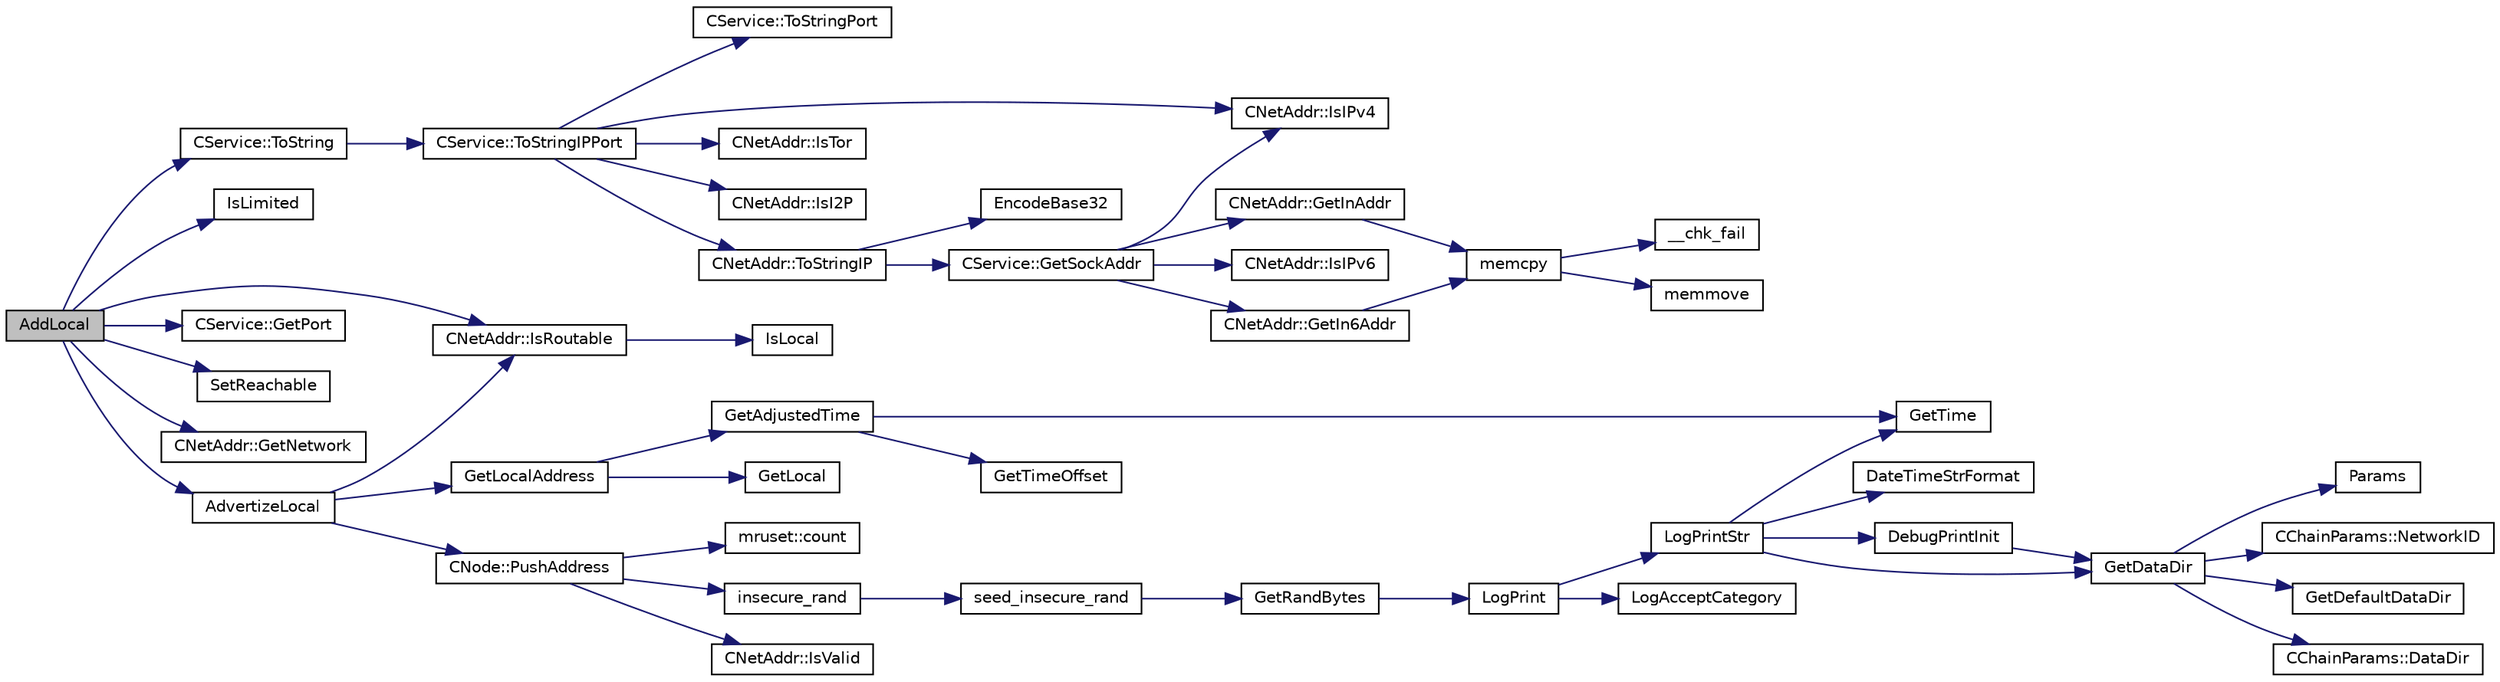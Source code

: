 digraph "AddLocal"
{
  edge [fontname="Helvetica",fontsize="10",labelfontname="Helvetica",labelfontsize="10"];
  node [fontname="Helvetica",fontsize="10",shape=record];
  rankdir="LR";
  Node0 [label="AddLocal",height=0.2,width=0.4,color="black", fillcolor="grey75", style="filled", fontcolor="black"];
  Node0 -> Node1 [color="midnightblue",fontsize="10",style="solid",fontname="Helvetica"];
  Node1 [label="CNetAddr::IsRoutable",height=0.2,width=0.4,color="black", fillcolor="white", style="filled",URL="$d3/dc3/class_c_net_addr.html#a4e3b2fea2a6151c76684b3812df4a5c3"];
  Node1 -> Node2 [color="midnightblue",fontsize="10",style="solid",fontname="Helvetica"];
  Node2 [label="IsLocal",height=0.2,width=0.4,color="black", fillcolor="white", style="filled",URL="$dd/d84/net_8cpp.html#a16fa1bd4d34c4c29c90903fc3cdf7517",tooltip="check whether a given address is potentially local "];
  Node0 -> Node3 [color="midnightblue",fontsize="10",style="solid",fontname="Helvetica"];
  Node3 [label="IsLimited",height=0.2,width=0.4,color="black", fillcolor="white", style="filled",URL="$dd/d84/net_8cpp.html#a96eb2fba6d80870802ac787b6ada4beb"];
  Node0 -> Node4 [color="midnightblue",fontsize="10",style="solid",fontname="Helvetica"];
  Node4 [label="CService::ToString",height=0.2,width=0.4,color="black", fillcolor="white", style="filled",URL="$d3/dcc/class_c_service.html#a225473158bc07c87a6a862160d73cfea"];
  Node4 -> Node5 [color="midnightblue",fontsize="10",style="solid",fontname="Helvetica"];
  Node5 [label="CService::ToStringIPPort",height=0.2,width=0.4,color="black", fillcolor="white", style="filled",URL="$d3/dcc/class_c_service.html#a224204c838b12eeb49ca7eabe6f75004"];
  Node5 -> Node6 [color="midnightblue",fontsize="10",style="solid",fontname="Helvetica"];
  Node6 [label="CNetAddr::IsIPv4",height=0.2,width=0.4,color="black", fillcolor="white", style="filled",URL="$d3/dc3/class_c_net_addr.html#a7021b79e9a33c342b68db09dbb6c2293"];
  Node5 -> Node7 [color="midnightblue",fontsize="10",style="solid",fontname="Helvetica"];
  Node7 [label="CNetAddr::IsTor",height=0.2,width=0.4,color="black", fillcolor="white", style="filled",URL="$d3/dc3/class_c_net_addr.html#a4db37b4997ff3b8c57959f2aa915a9a3"];
  Node5 -> Node8 [color="midnightblue",fontsize="10",style="solid",fontname="Helvetica"];
  Node8 [label="CNetAddr::IsI2P",height=0.2,width=0.4,color="black", fillcolor="white", style="filled",URL="$d3/dc3/class_c_net_addr.html#afc07b09ccfd8406c5aa30ce009727eab"];
  Node5 -> Node9 [color="midnightblue",fontsize="10",style="solid",fontname="Helvetica"];
  Node9 [label="CNetAddr::ToStringIP",height=0.2,width=0.4,color="black", fillcolor="white", style="filled",URL="$d3/dc3/class_c_net_addr.html#a0c8d9b5ed3824546ff4dccca3b28b073"];
  Node9 -> Node10 [color="midnightblue",fontsize="10",style="solid",fontname="Helvetica"];
  Node10 [label="EncodeBase32",height=0.2,width=0.4,color="black", fillcolor="white", style="filled",URL="$df/d2d/util_8cpp.html#a71aa75e646de8a10971f887bc71d9a75"];
  Node9 -> Node11 [color="midnightblue",fontsize="10",style="solid",fontname="Helvetica"];
  Node11 [label="CService::GetSockAddr",height=0.2,width=0.4,color="black", fillcolor="white", style="filled",URL="$d3/dcc/class_c_service.html#ac4c6d655fab3af40937f0b0c65581745"];
  Node11 -> Node6 [color="midnightblue",fontsize="10",style="solid",fontname="Helvetica"];
  Node11 -> Node12 [color="midnightblue",fontsize="10",style="solid",fontname="Helvetica"];
  Node12 [label="CNetAddr::GetInAddr",height=0.2,width=0.4,color="black", fillcolor="white", style="filled",URL="$d3/dc3/class_c_net_addr.html#a4f73432c55d4acb6b9e4c54833eefea6"];
  Node12 -> Node13 [color="midnightblue",fontsize="10",style="solid",fontname="Helvetica"];
  Node13 [label="memcpy",height=0.2,width=0.4,color="black", fillcolor="white", style="filled",URL="$d5/d9f/glibc__compat_8cpp.html#a0f46826ab0466591e136db24394923cf"];
  Node13 -> Node14 [color="midnightblue",fontsize="10",style="solid",fontname="Helvetica"];
  Node14 [label="memmove",height=0.2,width=0.4,color="black", fillcolor="white", style="filled",URL="$d5/d9f/glibc__compat_8cpp.html#a9778d49e9029dd75bc53ecbbf9f5e9a1"];
  Node13 -> Node15 [color="midnightblue",fontsize="10",style="solid",fontname="Helvetica"];
  Node15 [label="__chk_fail",height=0.2,width=0.4,color="black", fillcolor="white", style="filled",URL="$d5/d9f/glibc__compat_8cpp.html#a424ac71631da5ada2976630ff67051d1"];
  Node11 -> Node16 [color="midnightblue",fontsize="10",style="solid",fontname="Helvetica"];
  Node16 [label="CNetAddr::IsIPv6",height=0.2,width=0.4,color="black", fillcolor="white", style="filled",URL="$d3/dc3/class_c_net_addr.html#aad5f7a372c56ccf4d773f728b6b46e18"];
  Node11 -> Node17 [color="midnightblue",fontsize="10",style="solid",fontname="Helvetica"];
  Node17 [label="CNetAddr::GetIn6Addr",height=0.2,width=0.4,color="black", fillcolor="white", style="filled",URL="$d3/dc3/class_c_net_addr.html#a3616012f94b27148e5b8e27d943d4884"];
  Node17 -> Node13 [color="midnightblue",fontsize="10",style="solid",fontname="Helvetica"];
  Node5 -> Node18 [color="midnightblue",fontsize="10",style="solid",fontname="Helvetica"];
  Node18 [label="CService::ToStringPort",height=0.2,width=0.4,color="black", fillcolor="white", style="filled",URL="$d3/dcc/class_c_service.html#a95d6f24b6a613fca24734ba4e38ef3dc"];
  Node0 -> Node19 [color="midnightblue",fontsize="10",style="solid",fontname="Helvetica"];
  Node19 [label="CService::GetPort",height=0.2,width=0.4,color="black", fillcolor="white", style="filled",URL="$d3/dcc/class_c_service.html#a71caa0d6aa6ab12758bde8b6a6bcfd2a"];
  Node0 -> Node20 [color="midnightblue",fontsize="10",style="solid",fontname="Helvetica"];
  Node20 [label="SetReachable",height=0.2,width=0.4,color="black", fillcolor="white", style="filled",URL="$dd/d84/net_8cpp.html#a89098b55df7d627a7a3c7f367cae24e6"];
  Node0 -> Node21 [color="midnightblue",fontsize="10",style="solid",fontname="Helvetica"];
  Node21 [label="CNetAddr::GetNetwork",height=0.2,width=0.4,color="black", fillcolor="white", style="filled",URL="$d3/dc3/class_c_net_addr.html#ad0162f2629f552a65acf934e1629c1db"];
  Node0 -> Node22 [color="midnightblue",fontsize="10",style="solid",fontname="Helvetica"];
  Node22 [label="AdvertizeLocal",height=0.2,width=0.4,color="black", fillcolor="white", style="filled",URL="$dd/d84/net_8cpp.html#a11932bbb34fc72238e9069c6e5363108"];
  Node22 -> Node23 [color="midnightblue",fontsize="10",style="solid",fontname="Helvetica"];
  Node23 [label="GetLocalAddress",height=0.2,width=0.4,color="black", fillcolor="white", style="filled",URL="$dd/d84/net_8cpp.html#a66f5f0bc1dad5cfe429157d5637a93dc"];
  Node23 -> Node24 [color="midnightblue",fontsize="10",style="solid",fontname="Helvetica"];
  Node24 [label="GetLocal",height=0.2,width=0.4,color="black", fillcolor="white", style="filled",URL="$dd/d84/net_8cpp.html#a51605827c953a7843f9b165eada26857"];
  Node23 -> Node25 [color="midnightblue",fontsize="10",style="solid",fontname="Helvetica"];
  Node25 [label="GetAdjustedTime",height=0.2,width=0.4,color="black", fillcolor="white", style="filled",URL="$df/d2d/util_8cpp.html#a09f81b9c7650f898cf3cf305b87547e6"];
  Node25 -> Node26 [color="midnightblue",fontsize="10",style="solid",fontname="Helvetica"];
  Node26 [label="GetTime",height=0.2,width=0.4,color="black", fillcolor="white", style="filled",URL="$df/d2d/util_8cpp.html#a46fac5fba8ba905b5f9acb364f5d8c6f"];
  Node25 -> Node27 [color="midnightblue",fontsize="10",style="solid",fontname="Helvetica"];
  Node27 [label="GetTimeOffset",height=0.2,width=0.4,color="black", fillcolor="white", style="filled",URL="$df/d2d/util_8cpp.html#a50ca5344c75631267633f15cfe5e983e"];
  Node22 -> Node1 [color="midnightblue",fontsize="10",style="solid",fontname="Helvetica"];
  Node22 -> Node28 [color="midnightblue",fontsize="10",style="solid",fontname="Helvetica"];
  Node28 [label="CNode::PushAddress",height=0.2,width=0.4,color="black", fillcolor="white", style="filled",URL="$d1/d64/class_c_node.html#a06950a5ce265a1d4df1aad7f28e6fde8"];
  Node28 -> Node29 [color="midnightblue",fontsize="10",style="solid",fontname="Helvetica"];
  Node29 [label="CNetAddr::IsValid",height=0.2,width=0.4,color="black", fillcolor="white", style="filled",URL="$d3/dc3/class_c_net_addr.html#a6fe20b8da9701ca5dc2af078e2e8ac25"];
  Node28 -> Node30 [color="midnightblue",fontsize="10",style="solid",fontname="Helvetica"];
  Node30 [label="mruset::count",height=0.2,width=0.4,color="black", fillcolor="white", style="filled",URL="$d6/d19/classmruset.html#aff65b732aed809fb84542e1136321a24"];
  Node28 -> Node31 [color="midnightblue",fontsize="10",style="solid",fontname="Helvetica"];
  Node31 [label="insecure_rand",height=0.2,width=0.4,color="black", fillcolor="white", style="filled",URL="$d8/d3c/util_8h.html#ae8f7a2f188545bbbf746160adc42038e"];
  Node31 -> Node32 [color="midnightblue",fontsize="10",style="solid",fontname="Helvetica"];
  Node32 [label="seed_insecure_rand",height=0.2,width=0.4,color="black", fillcolor="white", style="filled",URL="$d8/d3c/util_8h.html#abef4e13668f53ac5404c796462aed9b4",tooltip="Seed insecure_rand using the random pool. "];
  Node32 -> Node33 [color="midnightblue",fontsize="10",style="solid",fontname="Helvetica"];
  Node33 [label="GetRandBytes",height=0.2,width=0.4,color="black", fillcolor="white", style="filled",URL="$df/d2d/util_8cpp.html#acf52c2aa8213c7b15e26594a2264ed8a"];
  Node33 -> Node34 [color="midnightblue",fontsize="10",style="solid",fontname="Helvetica"];
  Node34 [label="LogPrint",height=0.2,width=0.4,color="black", fillcolor="white", style="filled",URL="$d8/d3c/util_8h.html#aab1f837a2366f424bdc996fdf6352171"];
  Node34 -> Node35 [color="midnightblue",fontsize="10",style="solid",fontname="Helvetica"];
  Node35 [label="LogAcceptCategory",height=0.2,width=0.4,color="black", fillcolor="white", style="filled",URL="$d8/d3c/util_8h.html#a343d2a13efe00125f78d25dafb0a8d98"];
  Node34 -> Node36 [color="midnightblue",fontsize="10",style="solid",fontname="Helvetica"];
  Node36 [label="LogPrintStr",height=0.2,width=0.4,color="black", fillcolor="white", style="filled",URL="$d8/d3c/util_8h.html#afd4c3002b2797c0560adddb6af3ca1da"];
  Node36 -> Node37 [color="midnightblue",fontsize="10",style="solid",fontname="Helvetica"];
  Node37 [label="DebugPrintInit",height=0.2,width=0.4,color="black", fillcolor="white", style="filled",URL="$df/d2d/util_8cpp.html#a751ff5f21d880737811136b5e0bcea12"];
  Node37 -> Node38 [color="midnightblue",fontsize="10",style="solid",fontname="Helvetica"];
  Node38 [label="GetDataDir",height=0.2,width=0.4,color="black", fillcolor="white", style="filled",URL="$df/d2d/util_8cpp.html#ab83866a054745d4b30a3948a1b44beba"];
  Node38 -> Node39 [color="midnightblue",fontsize="10",style="solid",fontname="Helvetica"];
  Node39 [label="Params",height=0.2,width=0.4,color="black", fillcolor="white", style="filled",URL="$df/dbf/chainparams_8cpp.html#ace5c5b706d71a324a417dd2db394fd4a",tooltip="Return the currently selected parameters. "];
  Node38 -> Node40 [color="midnightblue",fontsize="10",style="solid",fontname="Helvetica"];
  Node40 [label="CChainParams::NetworkID",height=0.2,width=0.4,color="black", fillcolor="white", style="filled",URL="$d1/d4f/class_c_chain_params.html#a90dc493ec0c0325c98c3ac06eb99862b"];
  Node38 -> Node41 [color="midnightblue",fontsize="10",style="solid",fontname="Helvetica"];
  Node41 [label="GetDefaultDataDir",height=0.2,width=0.4,color="black", fillcolor="white", style="filled",URL="$df/d2d/util_8cpp.html#ab272995de020a3bcbf743be630e485c6"];
  Node38 -> Node42 [color="midnightblue",fontsize="10",style="solid",fontname="Helvetica"];
  Node42 [label="CChainParams::DataDir",height=0.2,width=0.4,color="black", fillcolor="white", style="filled",URL="$d1/d4f/class_c_chain_params.html#a959488b5d8e6fe62857940b831d73a78"];
  Node36 -> Node38 [color="midnightblue",fontsize="10",style="solid",fontname="Helvetica"];
  Node36 -> Node43 [color="midnightblue",fontsize="10",style="solid",fontname="Helvetica"];
  Node43 [label="DateTimeStrFormat",height=0.2,width=0.4,color="black", fillcolor="white", style="filled",URL="$df/d2d/util_8cpp.html#a749bc6776c8ec72d7c5e4dea56aee415"];
  Node36 -> Node26 [color="midnightblue",fontsize="10",style="solid",fontname="Helvetica"];
}
